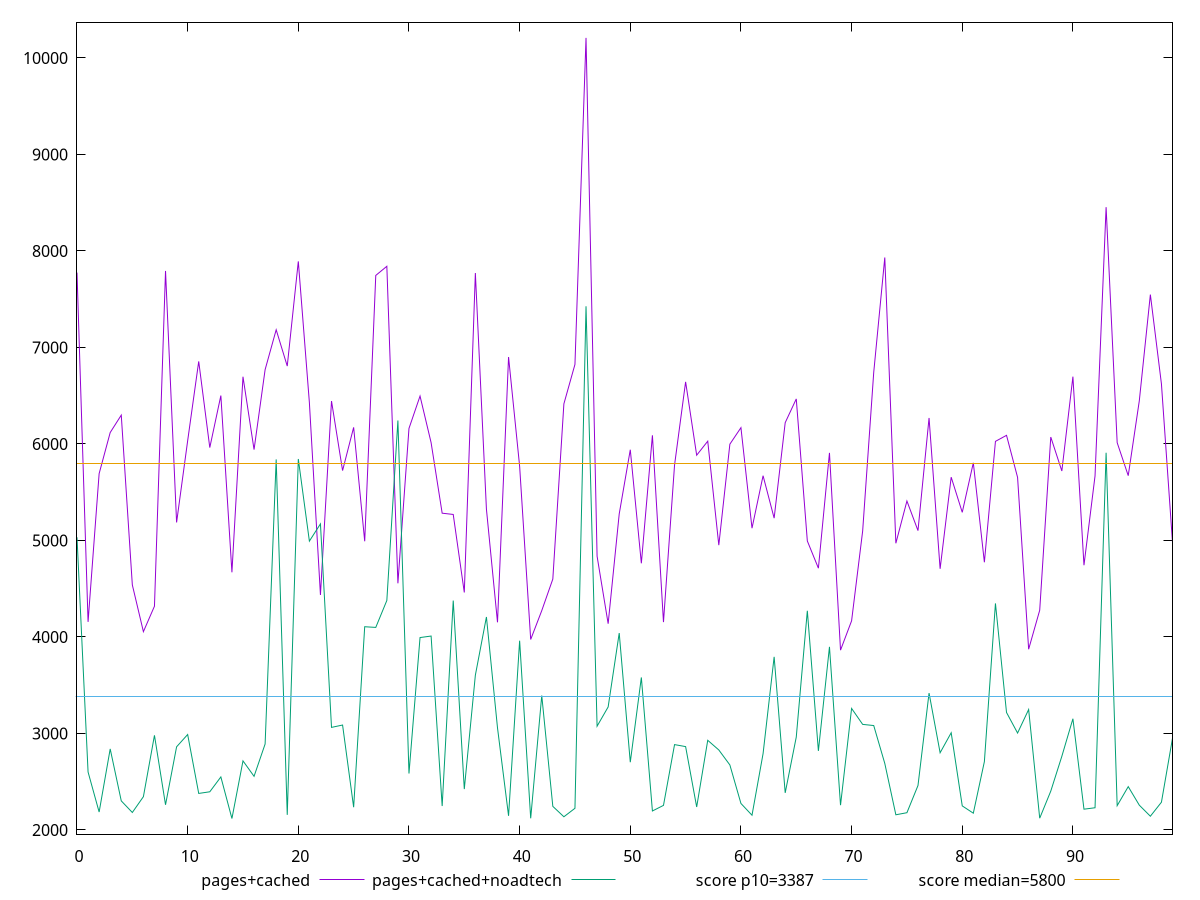 reset

$pagesCached <<EOF
0 7775.600514505921
1 4156.065307271527
2 5692.50243902964
3 6118.307554988243
4 6298.65601106117
5 4539.200320662196
6 4054.615080586157
7 4318.342485034413
8 7792.6814362249115
9 5186.542583384889
10 6032.873516697158
11 6855.4423556501315
12 5962.181857448172
13 6501.361958912306
14 4669.6375844001695
15 6696.537503752386
16 5941.318865070607
17 6770.0333207605045
18 7183.181051493351
19 6806.93376220219
20 7892.159835482871
21 6428.935540410624
22 4435.196193672062
23 6444.2641805312505
24 5724.068084899251
25 6171.78145622276
26 4991.38383182954
27 7746.413096242584
28 7841.12719867381
29 4555.969742464842
30 6160.684201922437
31 6496.214766416769
32 6013.384567928408
33 5282.398149645616
34 5269.316171173665
35 4460.882186824002
36 7771.198621275324
37 5324.306741813945
38 4151.577710016742
39 6900.950081470375
40 5769.409164866091
41 3973.6972925531086
42 4272.572690567719
43 4599.764912118155
44 6415.798330580376
45 6824.212682622411
46 10207.894548690108
47 4836.25635149888
48 4137.0615188648735
49 5274.814195766419
50 5940.0667425330485
51 4763.140853216793
52 6089.564571983197
53 4153.553992078204
54 5780.998029969275
55 6643.383008296736
56 5883.361432838971
57 6028.58922755029
58 4951.2692808392
59 5997.8369056003985
60 6168.707047708153
61 5127.085250431056
62 5670.806973062988
63 5230.965003653677
64 6220.435146582576
65 6466.6221276231945
66 4994.352023299031
67 4712.4988839054
68 5907.485498215457
69 3863.0944850124533
70 4167.040430202878
71 5097.934179332242
72 6741.715640253993
73 7932.074473871675
74 4970.63516350755
75 5408.594222492386
76 5101.765931398059
77 6269.397070512336
78 4706.156099724758
79 5655.729013051232
80 5291.26327037053
81 5804.466869953789
82 4773.9812138348325
83 6026.746074072498
84 6089.317029054926
85 5653.5188839570565
86 3872.6344249593512
87 4276.678522813628
88 6071.393776756634
89 5719.780592236085
90 6697.342991990987
91 4743.284017963085
92 5668.774845919721
93 8453.890456826093
94 6013.455269689601
95 5671.259726742933
96 6446.942904573198
97 7547.894560716699
98 6622.357126113984
99 4979.028983457994
EOF

$pagesCachedNoadtech <<EOF
0 5032.515584000305
1 2600.2087040003744
2 2185.2920000000004
3 2839.3643000000047
4 2301.0175
5 2180.7327999999998
6 2344.6380239999007
7 2980.367571999852
8 2260.524215999968
9 2861.3075199997324
10 2988.621535999922
11 2378.217576000334
12 2395.219459999927
13 2549.1073160005753
14 2118.1678
15 2715.5972559994875
16 2555.47769199954
17 2890.344124000342
18 5839.612600000617
19 2156.285
20 5843.903282698261
21 4992.941750055005
22 5171.4419920004475
23 3062.6093200001287
24 3086.9366239995884
25 2235.0700000000006
26 4105.69655014264
27 4098.753320000265
28 4377.838511999576
29 6243.187899999544
30 2584.3658440001864
31 3993.4888079997454
32 4009.1916472581624
33 2247.393359999907
34 4377.18723008901
35 2422.987035999703
36 3603.6241759997915
37 4206.7941159999755
38 3058.124687999554
39 2145.9284999999995
40 3960.6926479997014
41 2120.32085
42 3392.682379999976
43 2244.1475
44 2136.3199999999997
45 2224.1385
46 7427.0264079991375
47 3074.8333680002283
48 3274.4695000001802
49 4040.2516399997858
50 2701.4798640006284
51 3580.2942619995442
52 2196.3305
53 2254.3229240001747
54 2884.180868000385
55 2863.4901079994324
56 2237.812943999415
57 2928.6782939996556
58 2828.641468000609
59 2673.2675960005217
60 2274.3269999999993
61 2152.24375
62 2790.358807999857
63 3793.75604400046
64 2384.040568000069
65 2961.9544320003815
66 4271.183896000011
67 2819.072936000045
68 3897.083107999646
69 2256.3801680002307
70 3259.009552000685
71 3093.7719519995926
72 3081.6074440005464
73 2688.871623999586
74 2156.8828999999996
75 2178.4170000000004
76 2460.276932000027
77 3418.279012000251
78 2799.759511999502
79 3006.8707600004827
80 2249.0975
81 2173.4342500000002
82 2707.861935999974
83 4347.385774000137
84 3217.1525359995508
85 3004.114086000418
86 3247.5919159994364
87 2121.5965
88 2402.125208000308
89 2763.0447719994836
90 3152.0756360000782
91 2214.915
92 2229.730076000592
93 5908.935287999706
94 2251.3795199996543
95 2448.5469679993994
96 2256.5085
97 2141.9245
98 2287.152
99 2949.7722799998264
EOF

set key outside below
set xrange [0:99]
set yrange [1956.373265026198:10369.68908366391]
set trange [1956.373265026198:10369.68908366391]
set terminal svg size 640, 520 enhanced background rgb 'white'
set output "report_00015_2021-02-09T16-11-33.973Z/speed-index/comparison/line/1_vs_2.svg"

plot $pagesCached title "pages+cached" with line, \
     $pagesCachedNoadtech title "pages+cached+noadtech" with line, \
     3387 title "score p10=3387", \
     5800 title "score median=5800"

reset
